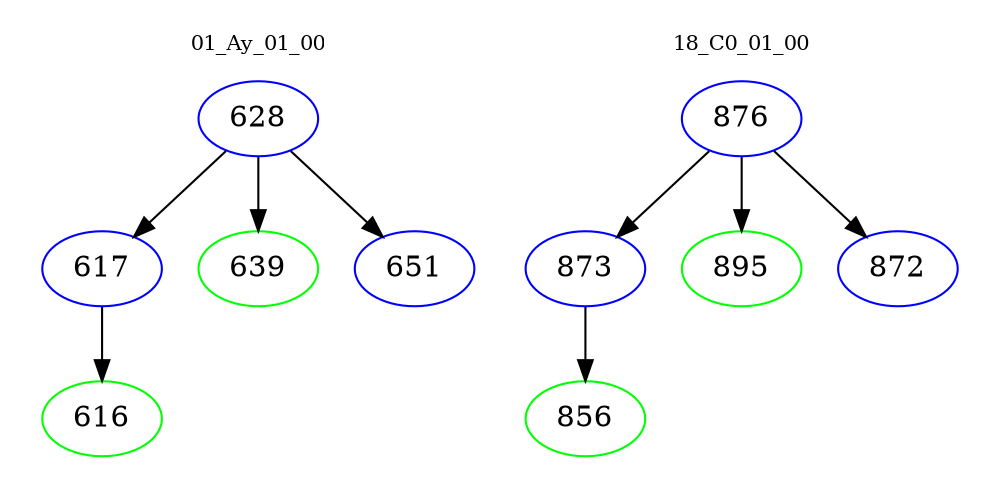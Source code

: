 digraph{
subgraph cluster_0 {
color = white
label = "01_Ay_01_00";
fontsize=10;
T0_628 [label="628", color="blue"]
T0_628 -> T0_617 [color="black"]
T0_617 [label="617", color="blue"]
T0_617 -> T0_616 [color="black"]
T0_616 [label="616", color="green"]
T0_628 -> T0_639 [color="black"]
T0_639 [label="639", color="green"]
T0_628 -> T0_651 [color="black"]
T0_651 [label="651", color="blue"]
}
subgraph cluster_1 {
color = white
label = "18_C0_01_00";
fontsize=10;
T1_876 [label="876", color="blue"]
T1_876 -> T1_873 [color="black"]
T1_873 [label="873", color="blue"]
T1_873 -> T1_856 [color="black"]
T1_856 [label="856", color="green"]
T1_876 -> T1_895 [color="black"]
T1_895 [label="895", color="green"]
T1_876 -> T1_872 [color="black"]
T1_872 [label="872", color="blue"]
}
}
